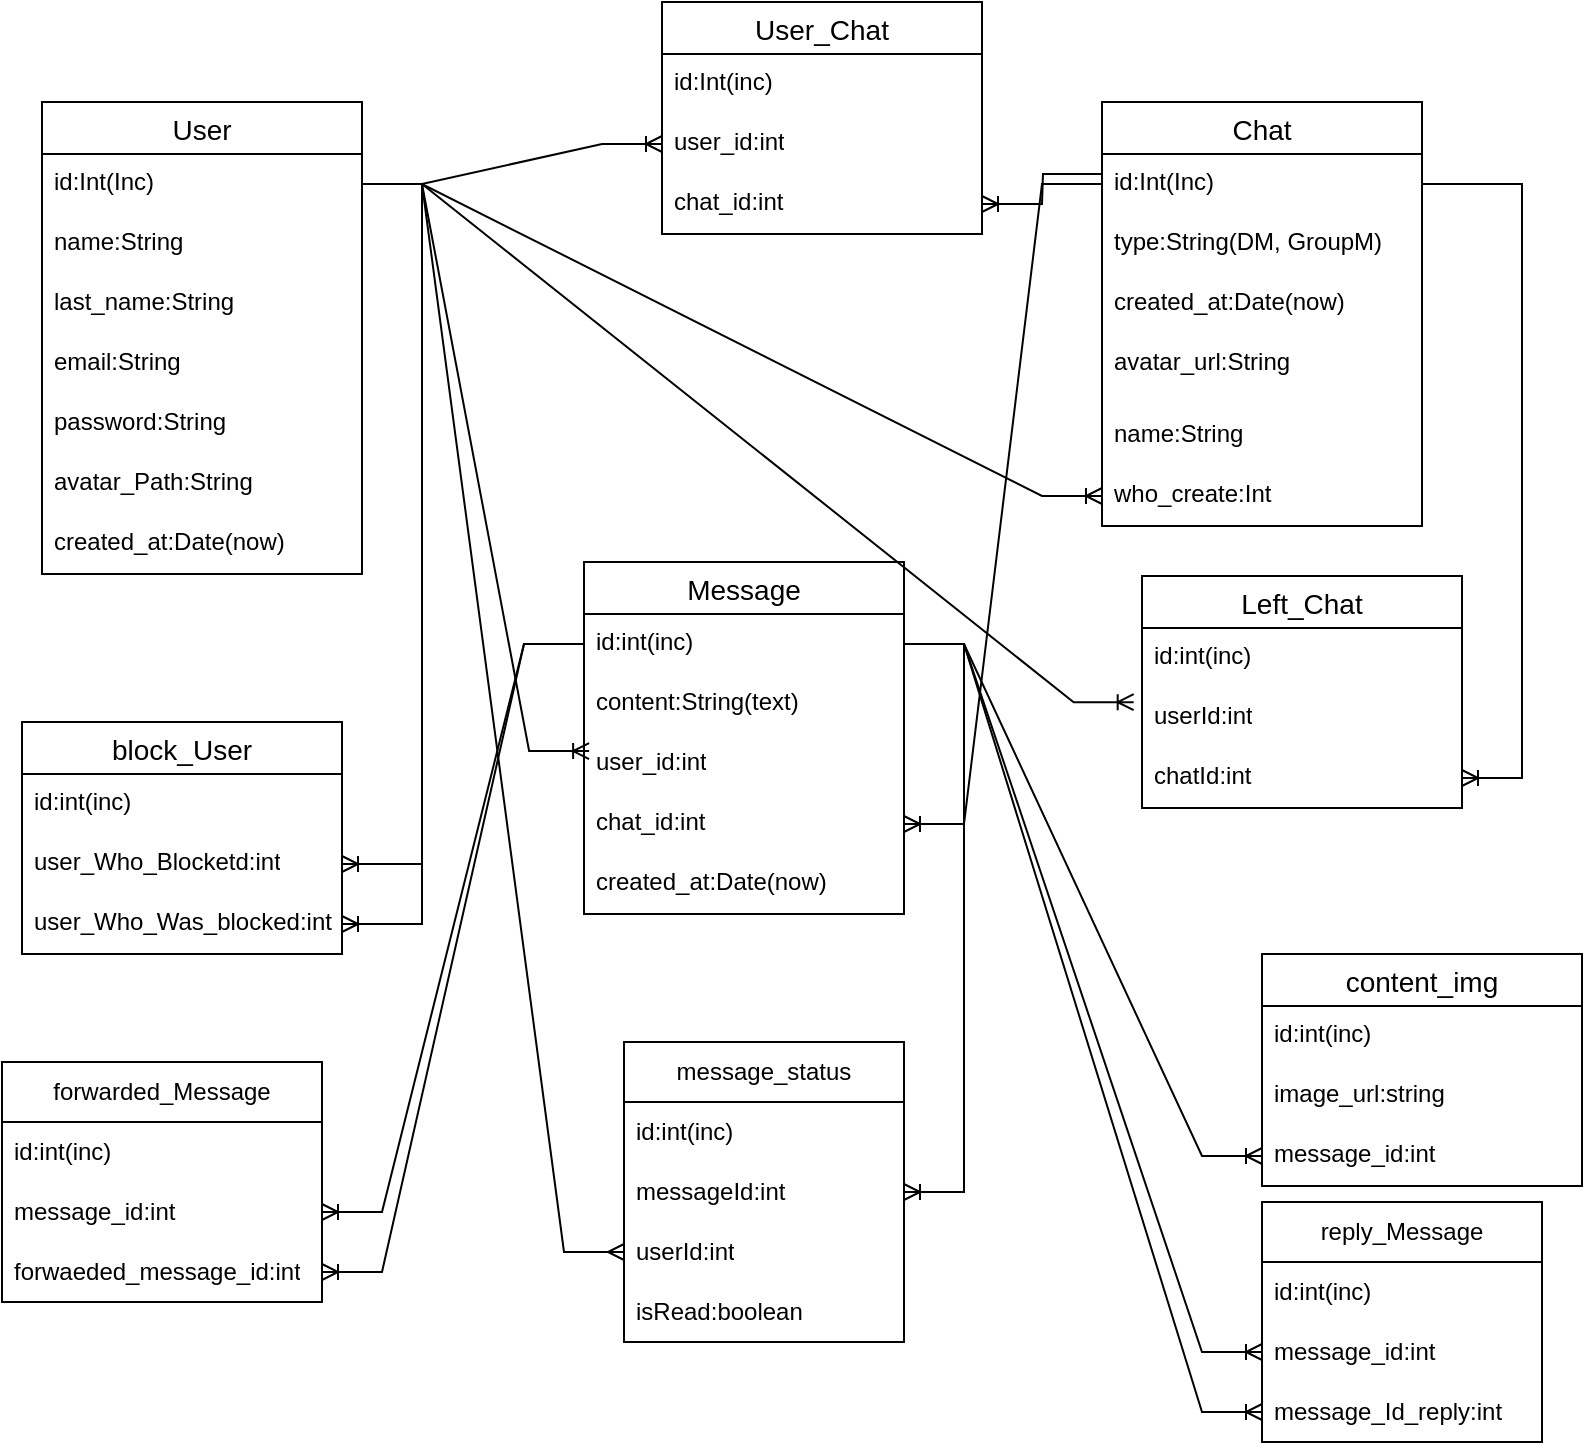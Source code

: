 <mxfile version="21.6.8" type="github">
  <diagram name="Страница 1" id="QmQG7__sX2fGGdicu--L">
    <mxGraphModel dx="1015" dy="572" grid="1" gridSize="10" guides="1" tooltips="1" connect="1" arrows="1" fold="1" page="1" pageScale="1" pageWidth="827" pageHeight="1169" math="0" shadow="0">
      <root>
        <mxCell id="0" />
        <mxCell id="1" parent="0" />
        <mxCell id="xha6hpCwvMvkaGBKB4Dv-1" value="User" style="swimlane;fontStyle=0;childLayout=stackLayout;horizontal=1;startSize=26;horizontalStack=0;resizeParent=1;resizeParentMax=0;resizeLast=0;collapsible=1;marginBottom=0;align=center;fontSize=14;" parent="1" vertex="1">
          <mxGeometry x="40" y="200" width="160" height="236" as="geometry" />
        </mxCell>
        <mxCell id="xha6hpCwvMvkaGBKB4Dv-6" value="id:Int(Inc)" style="text;strokeColor=none;fillColor=none;spacingLeft=4;spacingRight=4;overflow=hidden;rotatable=0;points=[[0,0.5],[1,0.5]];portConstraint=eastwest;fontSize=12;whiteSpace=wrap;html=1;" parent="xha6hpCwvMvkaGBKB4Dv-1" vertex="1">
          <mxGeometry y="26" width="160" height="30" as="geometry" />
        </mxCell>
        <mxCell id="xha6hpCwvMvkaGBKB4Dv-2" value="name:String" style="text;strokeColor=none;fillColor=none;spacingLeft=4;spacingRight=4;overflow=hidden;rotatable=0;points=[[0,0.5],[1,0.5]];portConstraint=eastwest;fontSize=12;whiteSpace=wrap;html=1;" parent="xha6hpCwvMvkaGBKB4Dv-1" vertex="1">
          <mxGeometry y="56" width="160" height="30" as="geometry" />
        </mxCell>
        <mxCell id="xha6hpCwvMvkaGBKB4Dv-3" value="last_name:String" style="text;strokeColor=none;fillColor=none;spacingLeft=4;spacingRight=4;overflow=hidden;rotatable=0;points=[[0,0.5],[1,0.5]];portConstraint=eastwest;fontSize=12;whiteSpace=wrap;html=1;" parent="xha6hpCwvMvkaGBKB4Dv-1" vertex="1">
          <mxGeometry y="86" width="160" height="30" as="geometry" />
        </mxCell>
        <mxCell id="xha6hpCwvMvkaGBKB4Dv-4" value="email:String" style="text;strokeColor=none;fillColor=none;spacingLeft=4;spacingRight=4;overflow=hidden;rotatable=0;points=[[0,0.5],[1,0.5]];portConstraint=eastwest;fontSize=12;whiteSpace=wrap;html=1;" parent="xha6hpCwvMvkaGBKB4Dv-1" vertex="1">
          <mxGeometry y="116" width="160" height="30" as="geometry" />
        </mxCell>
        <mxCell id="xha6hpCwvMvkaGBKB4Dv-5" value="password:String" style="text;strokeColor=none;fillColor=none;spacingLeft=4;spacingRight=4;overflow=hidden;rotatable=0;points=[[0,0.5],[1,0.5]];portConstraint=eastwest;fontSize=12;whiteSpace=wrap;html=1;" parent="xha6hpCwvMvkaGBKB4Dv-1" vertex="1">
          <mxGeometry y="146" width="160" height="30" as="geometry" />
        </mxCell>
        <mxCell id="xha6hpCwvMvkaGBKB4Dv-44" value="avatar_Path:String" style="text;strokeColor=none;fillColor=none;spacingLeft=4;spacingRight=4;overflow=hidden;rotatable=0;points=[[0,0.5],[1,0.5]];portConstraint=eastwest;fontSize=12;whiteSpace=wrap;html=1;" parent="xha6hpCwvMvkaGBKB4Dv-1" vertex="1">
          <mxGeometry y="176" width="160" height="30" as="geometry" />
        </mxCell>
        <mxCell id="xha6hpCwvMvkaGBKB4Dv-24" value="created_at:Date(now)" style="text;strokeColor=none;fillColor=none;spacingLeft=4;spacingRight=4;overflow=hidden;rotatable=0;points=[[0,0.5],[1,0.5]];portConstraint=eastwest;fontSize=12;whiteSpace=wrap;html=1;" parent="xha6hpCwvMvkaGBKB4Dv-1" vertex="1">
          <mxGeometry y="206" width="160" height="30" as="geometry" />
        </mxCell>
        <mxCell id="xha6hpCwvMvkaGBKB4Dv-20" value="Chat" style="swimlane;fontStyle=0;childLayout=stackLayout;horizontal=1;startSize=26;horizontalStack=0;resizeParent=1;resizeParentMax=0;resizeLast=0;collapsible=1;marginBottom=0;align=center;fontSize=14;" parent="1" vertex="1">
          <mxGeometry x="570" y="200" width="160" height="212" as="geometry" />
        </mxCell>
        <mxCell id="xha6hpCwvMvkaGBKB4Dv-21" value="id:Int(Inc)" style="text;strokeColor=none;fillColor=none;spacingLeft=4;spacingRight=4;overflow=hidden;rotatable=0;points=[[0,0.5],[1,0.5]];portConstraint=eastwest;fontSize=12;whiteSpace=wrap;html=1;" parent="xha6hpCwvMvkaGBKB4Dv-20" vertex="1">
          <mxGeometry y="26" width="160" height="30" as="geometry" />
        </mxCell>
        <mxCell id="xha6hpCwvMvkaGBKB4Dv-23" value="type:String(DM, GroupM)" style="text;strokeColor=none;fillColor=none;spacingLeft=4;spacingRight=4;overflow=hidden;rotatable=0;points=[[0,0.5],[1,0.5]];portConstraint=eastwest;fontSize=12;whiteSpace=wrap;html=1;" parent="xha6hpCwvMvkaGBKB4Dv-20" vertex="1">
          <mxGeometry y="56" width="160" height="30" as="geometry" />
        </mxCell>
        <mxCell id="xha6hpCwvMvkaGBKB4Dv-22" value="created_at:Date(now)" style="text;strokeColor=none;fillColor=none;spacingLeft=4;spacingRight=4;overflow=hidden;rotatable=0;points=[[0,0.5],[1,0.5]];portConstraint=eastwest;fontSize=12;whiteSpace=wrap;html=1;" parent="xha6hpCwvMvkaGBKB4Dv-20" vertex="1">
          <mxGeometry y="86" width="160" height="30" as="geometry" />
        </mxCell>
        <mxCell id="gXoEzBcyj--8xZ_U4I2u-14" value="avatar_url:String" style="text;strokeColor=none;fillColor=none;spacingLeft=4;spacingRight=4;overflow=hidden;rotatable=0;points=[[0,0.5],[1,0.5]];portConstraint=eastwest;fontSize=12;whiteSpace=wrap;html=1;" parent="xha6hpCwvMvkaGBKB4Dv-20" vertex="1">
          <mxGeometry y="116" width="160" height="36" as="geometry" />
        </mxCell>
        <mxCell id="vWN8GuWYkMTMj4odPVMs-17" value="name:String" style="text;strokeColor=none;fillColor=none;spacingLeft=4;spacingRight=4;overflow=hidden;rotatable=0;points=[[0,0.5],[1,0.5]];portConstraint=eastwest;fontSize=12;whiteSpace=wrap;html=1;" parent="xha6hpCwvMvkaGBKB4Dv-20" vertex="1">
          <mxGeometry y="152" width="160" height="30" as="geometry" />
        </mxCell>
        <mxCell id="vWN8GuWYkMTMj4odPVMs-18" value="who_create:Int" style="text;strokeColor=none;fillColor=none;spacingLeft=4;spacingRight=4;overflow=hidden;rotatable=0;points=[[0,0.5],[1,0.5]];portConstraint=eastwest;fontSize=12;whiteSpace=wrap;html=1;" parent="xha6hpCwvMvkaGBKB4Dv-20" vertex="1">
          <mxGeometry y="182" width="160" height="30" as="geometry" />
        </mxCell>
        <mxCell id="xha6hpCwvMvkaGBKB4Dv-30" value="User_Chat" style="swimlane;fontStyle=0;childLayout=stackLayout;horizontal=1;startSize=26;horizontalStack=0;resizeParent=1;resizeParentMax=0;resizeLast=0;collapsible=1;marginBottom=0;align=center;fontSize=14;" parent="1" vertex="1">
          <mxGeometry x="350" y="150" width="160" height="116" as="geometry" />
        </mxCell>
        <mxCell id="xha6hpCwvMvkaGBKB4Dv-31" value="id:Int(inc)" style="text;strokeColor=none;fillColor=none;spacingLeft=4;spacingRight=4;overflow=hidden;rotatable=0;points=[[0,0.5],[1,0.5]];portConstraint=eastwest;fontSize=12;whiteSpace=wrap;html=1;" parent="xha6hpCwvMvkaGBKB4Dv-30" vertex="1">
          <mxGeometry y="26" width="160" height="30" as="geometry" />
        </mxCell>
        <mxCell id="xha6hpCwvMvkaGBKB4Dv-32" value="user_id:int" style="text;strokeColor=none;fillColor=none;spacingLeft=4;spacingRight=4;overflow=hidden;rotatable=0;points=[[0,0.5],[1,0.5]];portConstraint=eastwest;fontSize=12;whiteSpace=wrap;html=1;" parent="xha6hpCwvMvkaGBKB4Dv-30" vertex="1">
          <mxGeometry y="56" width="160" height="30" as="geometry" />
        </mxCell>
        <mxCell id="xha6hpCwvMvkaGBKB4Dv-33" value="chat_id:int" style="text;strokeColor=none;fillColor=none;spacingLeft=4;spacingRight=4;overflow=hidden;rotatable=0;points=[[0,0.5],[1,0.5]];portConstraint=eastwest;fontSize=12;whiteSpace=wrap;html=1;" parent="xha6hpCwvMvkaGBKB4Dv-30" vertex="1">
          <mxGeometry y="86" width="160" height="30" as="geometry" />
        </mxCell>
        <mxCell id="xha6hpCwvMvkaGBKB4Dv-34" value="" style="edgeStyle=entityRelationEdgeStyle;fontSize=12;html=1;endArrow=ERoneToMany;rounded=0;entryX=0;entryY=0.5;entryDx=0;entryDy=0;" parent="1" source="xha6hpCwvMvkaGBKB4Dv-6" target="xha6hpCwvMvkaGBKB4Dv-32" edge="1">
          <mxGeometry width="100" height="100" relative="1" as="geometry">
            <mxPoint x="240" y="490" as="sourcePoint" />
            <mxPoint x="340" y="390" as="targetPoint" />
          </mxGeometry>
        </mxCell>
        <mxCell id="xha6hpCwvMvkaGBKB4Dv-35" value="" style="edgeStyle=entityRelationEdgeStyle;fontSize=12;html=1;endArrow=ERoneToMany;rounded=0;exitX=0.003;exitY=0.335;exitDx=0;exitDy=0;exitPerimeter=0;" parent="1" source="xha6hpCwvMvkaGBKB4Dv-21" target="xha6hpCwvMvkaGBKB4Dv-33" edge="1">
          <mxGeometry width="100" height="100" relative="1" as="geometry">
            <mxPoint x="440" y="460" as="sourcePoint" />
            <mxPoint x="540" y="360" as="targetPoint" />
          </mxGeometry>
        </mxCell>
        <mxCell id="xha6hpCwvMvkaGBKB4Dv-36" value="Message" style="swimlane;fontStyle=0;childLayout=stackLayout;horizontal=1;startSize=26;horizontalStack=0;resizeParent=1;resizeParentMax=0;resizeLast=0;collapsible=1;marginBottom=0;align=center;fontSize=14;" parent="1" vertex="1">
          <mxGeometry x="311" y="430" width="160" height="176" as="geometry" />
        </mxCell>
        <mxCell id="xha6hpCwvMvkaGBKB4Dv-37" value="id:int(inc)" style="text;strokeColor=none;fillColor=none;spacingLeft=4;spacingRight=4;overflow=hidden;rotatable=0;points=[[0,0.5],[1,0.5]];portConstraint=eastwest;fontSize=12;whiteSpace=wrap;html=1;" parent="xha6hpCwvMvkaGBKB4Dv-36" vertex="1">
          <mxGeometry y="26" width="160" height="30" as="geometry" />
        </mxCell>
        <mxCell id="xha6hpCwvMvkaGBKB4Dv-38" value="content:String(text)" style="text;strokeColor=none;fillColor=none;spacingLeft=4;spacingRight=4;overflow=hidden;rotatable=0;points=[[0,0.5],[1,0.5]];portConstraint=eastwest;fontSize=12;whiteSpace=wrap;html=1;" parent="xha6hpCwvMvkaGBKB4Dv-36" vertex="1">
          <mxGeometry y="56" width="160" height="30" as="geometry" />
        </mxCell>
        <mxCell id="xha6hpCwvMvkaGBKB4Dv-39" value="user_id:int" style="text;strokeColor=none;fillColor=none;spacingLeft=4;spacingRight=4;overflow=hidden;rotatable=0;points=[[0,0.5],[1,0.5]];portConstraint=eastwest;fontSize=12;whiteSpace=wrap;html=1;" parent="xha6hpCwvMvkaGBKB4Dv-36" vertex="1">
          <mxGeometry y="86" width="160" height="30" as="geometry" />
        </mxCell>
        <mxCell id="xha6hpCwvMvkaGBKB4Dv-41" value="chat_id:int" style="text;strokeColor=none;fillColor=none;spacingLeft=4;spacingRight=4;overflow=hidden;rotatable=0;points=[[0,0.5],[1,0.5]];portConstraint=eastwest;fontSize=12;whiteSpace=wrap;html=1;" parent="xha6hpCwvMvkaGBKB4Dv-36" vertex="1">
          <mxGeometry y="116" width="160" height="30" as="geometry" />
        </mxCell>
        <mxCell id="ipP4uuFzTiVYTbIQqYEd-1" value="created_at:Date(now)" style="text;strokeColor=none;fillColor=none;spacingLeft=4;spacingRight=4;overflow=hidden;rotatable=0;points=[[0,0.5],[1,0.5]];portConstraint=eastwest;fontSize=12;whiteSpace=wrap;html=1;" vertex="1" parent="xha6hpCwvMvkaGBKB4Dv-36">
          <mxGeometry y="146" width="160" height="30" as="geometry" />
        </mxCell>
        <mxCell id="xha6hpCwvMvkaGBKB4Dv-42" value="" style="edgeStyle=entityRelationEdgeStyle;fontSize=12;html=1;endArrow=ERoneToMany;rounded=0;entryX=0.016;entryY=0.284;entryDx=0;entryDy=0;entryPerimeter=0;" parent="1" source="xha6hpCwvMvkaGBKB4Dv-6" target="xha6hpCwvMvkaGBKB4Dv-39" edge="1">
          <mxGeometry width="100" height="100" relative="1" as="geometry">
            <mxPoint x="100" y="560" as="sourcePoint" />
            <mxPoint x="200" y="460" as="targetPoint" />
          </mxGeometry>
        </mxCell>
        <mxCell id="xha6hpCwvMvkaGBKB4Dv-43" value="" style="edgeStyle=entityRelationEdgeStyle;fontSize=12;html=1;endArrow=ERoneToMany;rounded=0;" parent="1" source="xha6hpCwvMvkaGBKB4Dv-21" target="xha6hpCwvMvkaGBKB4Dv-41" edge="1">
          <mxGeometry width="100" height="100" relative="1" as="geometry">
            <mxPoint x="500" y="560" as="sourcePoint" />
            <mxPoint x="600" y="460" as="targetPoint" />
          </mxGeometry>
        </mxCell>
        <mxCell id="vWN8GuWYkMTMj4odPVMs-2" value="block_User" style="swimlane;fontStyle=0;childLayout=stackLayout;horizontal=1;startSize=26;horizontalStack=0;resizeParent=1;resizeParentMax=0;resizeLast=0;collapsible=1;marginBottom=0;align=center;fontSize=14;" parent="1" vertex="1">
          <mxGeometry x="30" y="510" width="160" height="116" as="geometry" />
        </mxCell>
        <mxCell id="vWN8GuWYkMTMj4odPVMs-3" value="id:int(inc)" style="text;strokeColor=none;fillColor=none;spacingLeft=4;spacingRight=4;overflow=hidden;rotatable=0;points=[[0,0.5],[1,0.5]];portConstraint=eastwest;fontSize=12;whiteSpace=wrap;html=1;" parent="vWN8GuWYkMTMj4odPVMs-2" vertex="1">
          <mxGeometry y="26" width="160" height="30" as="geometry" />
        </mxCell>
        <mxCell id="vWN8GuWYkMTMj4odPVMs-4" value="user_Who_Blocketd:int" style="text;strokeColor=none;fillColor=none;spacingLeft=4;spacingRight=4;overflow=hidden;rotatable=0;points=[[0,0.5],[1,0.5]];portConstraint=eastwest;fontSize=12;whiteSpace=wrap;html=1;" parent="vWN8GuWYkMTMj4odPVMs-2" vertex="1">
          <mxGeometry y="56" width="160" height="30" as="geometry" />
        </mxCell>
        <mxCell id="vWN8GuWYkMTMj4odPVMs-5" value="user_Who_Was_blocked:int&lt;br&gt;" style="text;strokeColor=none;fillColor=none;spacingLeft=4;spacingRight=4;overflow=hidden;rotatable=0;points=[[0,0.5],[1,0.5]];portConstraint=eastwest;fontSize=12;whiteSpace=wrap;html=1;" parent="vWN8GuWYkMTMj4odPVMs-2" vertex="1">
          <mxGeometry y="86" width="160" height="30" as="geometry" />
        </mxCell>
        <mxCell id="vWN8GuWYkMTMj4odPVMs-10" value="" style="edgeStyle=entityRelationEdgeStyle;fontSize=12;html=1;endArrow=ERoneToMany;rounded=0;" parent="1" source="xha6hpCwvMvkaGBKB4Dv-6" target="vWN8GuWYkMTMj4odPVMs-4" edge="1">
          <mxGeometry width="100" height="100" relative="1" as="geometry">
            <mxPoint x="-20" y="240" as="sourcePoint" />
            <mxPoint x="-10" y="571" as="targetPoint" />
            <Array as="points">
              <mxPoint x="-120" y="500" />
              <mxPoint x="-30" y="400" />
              <mxPoint x="10" y="400" />
              <mxPoint x="-30" y="330" />
              <mxPoint x="-50" y="370" />
              <mxPoint x="-10" y="540" />
              <mxPoint x="100" y="550" />
              <mxPoint x="-20" y="570" />
            </Array>
          </mxGeometry>
        </mxCell>
        <mxCell id="vWN8GuWYkMTMj4odPVMs-9" value="" style="edgeStyle=entityRelationEdgeStyle;fontSize=12;html=1;endArrow=ERoneToMany;rounded=0;" parent="1" source="xha6hpCwvMvkaGBKB4Dv-6" target="vWN8GuWYkMTMj4odPVMs-5" edge="1">
          <mxGeometry width="100" height="100" relative="1" as="geometry">
            <mxPoint x="-20" y="700" as="sourcePoint" />
            <mxPoint x="80" y="600" as="targetPoint" />
          </mxGeometry>
        </mxCell>
        <mxCell id="vWN8GuWYkMTMj4odPVMs-11" value="Left_Chat" style="swimlane;fontStyle=0;childLayout=stackLayout;horizontal=1;startSize=26;horizontalStack=0;resizeParent=1;resizeParentMax=0;resizeLast=0;collapsible=1;marginBottom=0;align=center;fontSize=14;" parent="1" vertex="1">
          <mxGeometry x="590" y="437" width="160" height="116" as="geometry" />
        </mxCell>
        <mxCell id="vWN8GuWYkMTMj4odPVMs-12" value="id:int(inc)" style="text;strokeColor=none;fillColor=none;spacingLeft=4;spacingRight=4;overflow=hidden;rotatable=0;points=[[0,0.5],[1,0.5]];portConstraint=eastwest;fontSize=12;whiteSpace=wrap;html=1;" parent="vWN8GuWYkMTMj4odPVMs-11" vertex="1">
          <mxGeometry y="26" width="160" height="30" as="geometry" />
        </mxCell>
        <mxCell id="vWN8GuWYkMTMj4odPVMs-13" value="userId:int" style="text;strokeColor=none;fillColor=none;spacingLeft=4;spacingRight=4;overflow=hidden;rotatable=0;points=[[0,0.5],[1,0.5]];portConstraint=eastwest;fontSize=12;whiteSpace=wrap;html=1;" parent="vWN8GuWYkMTMj4odPVMs-11" vertex="1">
          <mxGeometry y="56" width="160" height="30" as="geometry" />
        </mxCell>
        <mxCell id="vWN8GuWYkMTMj4odPVMs-14" value="chatId:int" style="text;strokeColor=none;fillColor=none;spacingLeft=4;spacingRight=4;overflow=hidden;rotatable=0;points=[[0,0.5],[1,0.5]];portConstraint=eastwest;fontSize=12;whiteSpace=wrap;html=1;" parent="vWN8GuWYkMTMj4odPVMs-11" vertex="1">
          <mxGeometry y="86" width="160" height="30" as="geometry" />
        </mxCell>
        <mxCell id="vWN8GuWYkMTMj4odPVMs-15" value="" style="edgeStyle=entityRelationEdgeStyle;fontSize=12;html=1;endArrow=ERoneToMany;rounded=0;entryX=-0.026;entryY=0.237;entryDx=0;entryDy=0;entryPerimeter=0;" parent="1" source="xha6hpCwvMvkaGBKB4Dv-6" target="vWN8GuWYkMTMj4odPVMs-13" edge="1">
          <mxGeometry width="100" height="100" relative="1" as="geometry">
            <mxPoint x="500" y="470" as="sourcePoint" />
            <mxPoint x="600" y="370" as="targetPoint" />
          </mxGeometry>
        </mxCell>
        <mxCell id="vWN8GuWYkMTMj4odPVMs-16" value="" style="edgeStyle=entityRelationEdgeStyle;fontSize=12;html=1;endArrow=ERoneToMany;rounded=0;exitX=1;exitY=0.5;exitDx=0;exitDy=0;" parent="1" source="xha6hpCwvMvkaGBKB4Dv-21" target="vWN8GuWYkMTMj4odPVMs-14" edge="1">
          <mxGeometry width="100" height="100" relative="1" as="geometry">
            <mxPoint x="390" y="750" as="sourcePoint" />
            <mxPoint x="490" y="650" as="targetPoint" />
          </mxGeometry>
        </mxCell>
        <mxCell id="vWN8GuWYkMTMj4odPVMs-19" value="" style="edgeStyle=entityRelationEdgeStyle;fontSize=12;html=1;endArrow=ERoneToMany;rounded=0;" parent="1" source="xha6hpCwvMvkaGBKB4Dv-6" target="vWN8GuWYkMTMj4odPVMs-18" edge="1">
          <mxGeometry width="100" height="100" relative="1" as="geometry">
            <mxPoint x="440" y="460" as="sourcePoint" />
            <mxPoint x="540" y="360" as="targetPoint" />
            <Array as="points">
              <mxPoint x="590" y="360" />
            </Array>
          </mxGeometry>
        </mxCell>
        <mxCell id="vWN8GuWYkMTMj4odPVMs-20" value="content_img" style="swimlane;fontStyle=0;childLayout=stackLayout;horizontal=1;startSize=26;horizontalStack=0;resizeParent=1;resizeParentMax=0;resizeLast=0;collapsible=1;marginBottom=0;align=center;fontSize=14;" parent="1" vertex="1">
          <mxGeometry x="650" y="626" width="160" height="116" as="geometry" />
        </mxCell>
        <mxCell id="vWN8GuWYkMTMj4odPVMs-21" value="id:int(inc)" style="text;strokeColor=none;fillColor=none;spacingLeft=4;spacingRight=4;overflow=hidden;rotatable=0;points=[[0,0.5],[1,0.5]];portConstraint=eastwest;fontSize=12;whiteSpace=wrap;html=1;" parent="vWN8GuWYkMTMj4odPVMs-20" vertex="1">
          <mxGeometry y="26" width="160" height="30" as="geometry" />
        </mxCell>
        <mxCell id="vWN8GuWYkMTMj4odPVMs-22" value="image_url:string" style="text;strokeColor=none;fillColor=none;spacingLeft=4;spacingRight=4;overflow=hidden;rotatable=0;points=[[0,0.5],[1,0.5]];portConstraint=eastwest;fontSize=12;whiteSpace=wrap;html=1;" parent="vWN8GuWYkMTMj4odPVMs-20" vertex="1">
          <mxGeometry y="56" width="160" height="30" as="geometry" />
        </mxCell>
        <mxCell id="vWN8GuWYkMTMj4odPVMs-23" value="message_id:int" style="text;strokeColor=none;fillColor=none;spacingLeft=4;spacingRight=4;overflow=hidden;rotatable=0;points=[[0,0.5],[1,0.5]];portConstraint=eastwest;fontSize=12;whiteSpace=wrap;html=1;" parent="vWN8GuWYkMTMj4odPVMs-20" vertex="1">
          <mxGeometry y="86" width="160" height="30" as="geometry" />
        </mxCell>
        <mxCell id="vWN8GuWYkMTMj4odPVMs-24" value="" style="edgeStyle=entityRelationEdgeStyle;fontSize=12;html=1;endArrow=ERoneToMany;rounded=0;exitX=1;exitY=0.5;exitDx=0;exitDy=0;" parent="1" source="xha6hpCwvMvkaGBKB4Dv-37" target="vWN8GuWYkMTMj4odPVMs-23" edge="1">
          <mxGeometry width="100" height="100" relative="1" as="geometry">
            <mxPoint x="340" y="810" as="sourcePoint" />
            <mxPoint x="440" y="710" as="targetPoint" />
          </mxGeometry>
        </mxCell>
        <mxCell id="gXoEzBcyj--8xZ_U4I2u-1" value="forwarded_Message" style="swimlane;fontStyle=0;childLayout=stackLayout;horizontal=1;startSize=30;horizontalStack=0;resizeParent=1;resizeParentMax=0;resizeLast=0;collapsible=1;marginBottom=0;whiteSpace=wrap;html=1;" parent="1" vertex="1">
          <mxGeometry x="20" y="680" width="160" height="120" as="geometry" />
        </mxCell>
        <mxCell id="gXoEzBcyj--8xZ_U4I2u-2" value="id:int(inc)" style="text;strokeColor=none;fillColor=none;align=left;verticalAlign=middle;spacingLeft=4;spacingRight=4;overflow=hidden;points=[[0,0.5],[1,0.5]];portConstraint=eastwest;rotatable=0;whiteSpace=wrap;html=1;" parent="gXoEzBcyj--8xZ_U4I2u-1" vertex="1">
          <mxGeometry y="30" width="160" height="30" as="geometry" />
        </mxCell>
        <mxCell id="gXoEzBcyj--8xZ_U4I2u-3" value="message_id:int" style="text;strokeColor=none;fillColor=none;align=left;verticalAlign=middle;spacingLeft=4;spacingRight=4;overflow=hidden;points=[[0,0.5],[1,0.5]];portConstraint=eastwest;rotatable=0;whiteSpace=wrap;html=1;" parent="gXoEzBcyj--8xZ_U4I2u-1" vertex="1">
          <mxGeometry y="60" width="160" height="30" as="geometry" />
        </mxCell>
        <mxCell id="gXoEzBcyj--8xZ_U4I2u-4" value="forwaeded_message_id:int" style="text;strokeColor=none;fillColor=none;align=left;verticalAlign=middle;spacingLeft=4;spacingRight=4;overflow=hidden;points=[[0,0.5],[1,0.5]];portConstraint=eastwest;rotatable=0;whiteSpace=wrap;html=1;" parent="gXoEzBcyj--8xZ_U4I2u-1" vertex="1">
          <mxGeometry y="90" width="160" height="30" as="geometry" />
        </mxCell>
        <mxCell id="gXoEzBcyj--8xZ_U4I2u-5" value="reply_Message" style="swimlane;fontStyle=0;childLayout=stackLayout;horizontal=1;startSize=30;horizontalStack=0;resizeParent=1;resizeParentMax=0;resizeLast=0;collapsible=1;marginBottom=0;whiteSpace=wrap;html=1;" parent="1" vertex="1">
          <mxGeometry x="650" y="750" width="140" height="120" as="geometry" />
        </mxCell>
        <mxCell id="gXoEzBcyj--8xZ_U4I2u-6" value="id:int(inc)" style="text;strokeColor=none;fillColor=none;align=left;verticalAlign=middle;spacingLeft=4;spacingRight=4;overflow=hidden;points=[[0,0.5],[1,0.5]];portConstraint=eastwest;rotatable=0;whiteSpace=wrap;html=1;" parent="gXoEzBcyj--8xZ_U4I2u-5" vertex="1">
          <mxGeometry y="30" width="140" height="30" as="geometry" />
        </mxCell>
        <mxCell id="gXoEzBcyj--8xZ_U4I2u-7" value="message_id:int" style="text;strokeColor=none;fillColor=none;align=left;verticalAlign=middle;spacingLeft=4;spacingRight=4;overflow=hidden;points=[[0,0.5],[1,0.5]];portConstraint=eastwest;rotatable=0;whiteSpace=wrap;html=1;" parent="gXoEzBcyj--8xZ_U4I2u-5" vertex="1">
          <mxGeometry y="60" width="140" height="30" as="geometry" />
        </mxCell>
        <mxCell id="gXoEzBcyj--8xZ_U4I2u-8" value="message_Id_reply:int&amp;nbsp;" style="text;strokeColor=none;fillColor=none;align=left;verticalAlign=middle;spacingLeft=4;spacingRight=4;overflow=hidden;points=[[0,0.5],[1,0.5]];portConstraint=eastwest;rotatable=0;whiteSpace=wrap;html=1;" parent="gXoEzBcyj--8xZ_U4I2u-5" vertex="1">
          <mxGeometry y="90" width="140" height="30" as="geometry" />
        </mxCell>
        <mxCell id="gXoEzBcyj--8xZ_U4I2u-9" value="" style="edgeStyle=entityRelationEdgeStyle;fontSize=12;html=1;endArrow=ERoneToMany;rounded=0;" parent="1" source="xha6hpCwvMvkaGBKB4Dv-37" target="gXoEzBcyj--8xZ_U4I2u-7" edge="1">
          <mxGeometry width="100" height="100" relative="1" as="geometry">
            <mxPoint x="480" y="930" as="sourcePoint" />
            <mxPoint x="580" y="830" as="targetPoint" />
          </mxGeometry>
        </mxCell>
        <mxCell id="gXoEzBcyj--8xZ_U4I2u-10" value="" style="edgeStyle=entityRelationEdgeStyle;fontSize=12;html=1;endArrow=ERoneToMany;rounded=0;" parent="1" source="xha6hpCwvMvkaGBKB4Dv-37" target="gXoEzBcyj--8xZ_U4I2u-8" edge="1">
          <mxGeometry width="100" height="100" relative="1" as="geometry">
            <mxPoint x="510" y="910" as="sourcePoint" />
            <mxPoint x="610" y="810" as="targetPoint" />
          </mxGeometry>
        </mxCell>
        <mxCell id="gXoEzBcyj--8xZ_U4I2u-12" value="" style="edgeStyle=entityRelationEdgeStyle;fontSize=12;html=1;endArrow=ERoneToMany;rounded=0;exitX=0;exitY=0.5;exitDx=0;exitDy=0;" parent="1" source="xha6hpCwvMvkaGBKB4Dv-37" target="gXoEzBcyj--8xZ_U4I2u-3" edge="1">
          <mxGeometry width="100" height="100" relative="1" as="geometry">
            <mxPoint x="240" y="750" as="sourcePoint" />
            <mxPoint x="340" y="650" as="targetPoint" />
          </mxGeometry>
        </mxCell>
        <mxCell id="gXoEzBcyj--8xZ_U4I2u-13" value="" style="edgeStyle=entityRelationEdgeStyle;fontSize=12;html=1;endArrow=ERoneToMany;rounded=0;" parent="1" source="xha6hpCwvMvkaGBKB4Dv-37" target="gXoEzBcyj--8xZ_U4I2u-4" edge="1">
          <mxGeometry width="100" height="100" relative="1" as="geometry">
            <mxPoint x="170" y="760" as="sourcePoint" />
            <mxPoint x="270" y="660" as="targetPoint" />
          </mxGeometry>
        </mxCell>
        <mxCell id="ipP4uuFzTiVYTbIQqYEd-2" value="message_status" style="swimlane;fontStyle=0;childLayout=stackLayout;horizontal=1;startSize=30;horizontalStack=0;resizeParent=1;resizeParentMax=0;resizeLast=0;collapsible=1;marginBottom=0;whiteSpace=wrap;html=1;" vertex="1" parent="1">
          <mxGeometry x="331" y="670" width="140" height="150" as="geometry" />
        </mxCell>
        <mxCell id="ipP4uuFzTiVYTbIQqYEd-3" value="id:int(inc)" style="text;strokeColor=none;fillColor=none;align=left;verticalAlign=middle;spacingLeft=4;spacingRight=4;overflow=hidden;points=[[0,0.5],[1,0.5]];portConstraint=eastwest;rotatable=0;whiteSpace=wrap;html=1;" vertex="1" parent="ipP4uuFzTiVYTbIQqYEd-2">
          <mxGeometry y="30" width="140" height="30" as="geometry" />
        </mxCell>
        <mxCell id="ipP4uuFzTiVYTbIQqYEd-4" value="messageId:int" style="text;strokeColor=none;fillColor=none;align=left;verticalAlign=middle;spacingLeft=4;spacingRight=4;overflow=hidden;points=[[0,0.5],[1,0.5]];portConstraint=eastwest;rotatable=0;whiteSpace=wrap;html=1;" vertex="1" parent="ipP4uuFzTiVYTbIQqYEd-2">
          <mxGeometry y="60" width="140" height="30" as="geometry" />
        </mxCell>
        <mxCell id="ipP4uuFzTiVYTbIQqYEd-5" value="userId:int" style="text;strokeColor=none;fillColor=none;align=left;verticalAlign=middle;spacingLeft=4;spacingRight=4;overflow=hidden;points=[[0,0.5],[1,0.5]];portConstraint=eastwest;rotatable=0;whiteSpace=wrap;html=1;" vertex="1" parent="ipP4uuFzTiVYTbIQqYEd-2">
          <mxGeometry y="90" width="140" height="30" as="geometry" />
        </mxCell>
        <mxCell id="ipP4uuFzTiVYTbIQqYEd-6" value="isRead:boolean" style="text;strokeColor=none;fillColor=none;align=left;verticalAlign=middle;spacingLeft=4;spacingRight=4;overflow=hidden;points=[[0,0.5],[1,0.5]];portConstraint=eastwest;rotatable=0;whiteSpace=wrap;html=1;" vertex="1" parent="ipP4uuFzTiVYTbIQqYEd-2">
          <mxGeometry y="120" width="140" height="30" as="geometry" />
        </mxCell>
        <mxCell id="ipP4uuFzTiVYTbIQqYEd-7" value="" style="edgeStyle=entityRelationEdgeStyle;fontSize=12;html=1;endArrow=ERoneToMany;rounded=0;" edge="1" parent="1" source="xha6hpCwvMvkaGBKB4Dv-37" target="ipP4uuFzTiVYTbIQqYEd-4">
          <mxGeometry width="100" height="100" relative="1" as="geometry">
            <mxPoint x="360" y="950" as="sourcePoint" />
            <mxPoint x="460" y="850" as="targetPoint" />
          </mxGeometry>
        </mxCell>
        <mxCell id="ipP4uuFzTiVYTbIQqYEd-8" value="" style="edgeStyle=entityRelationEdgeStyle;fontSize=12;html=1;endArrow=ERmany;rounded=0;" edge="1" parent="1" source="xha6hpCwvMvkaGBKB4Dv-6" target="ipP4uuFzTiVYTbIQqYEd-5">
          <mxGeometry width="100" height="100" relative="1" as="geometry">
            <mxPoint x="310" y="990" as="sourcePoint" />
            <mxPoint x="410" y="890" as="targetPoint" />
          </mxGeometry>
        </mxCell>
      </root>
    </mxGraphModel>
  </diagram>
</mxfile>
